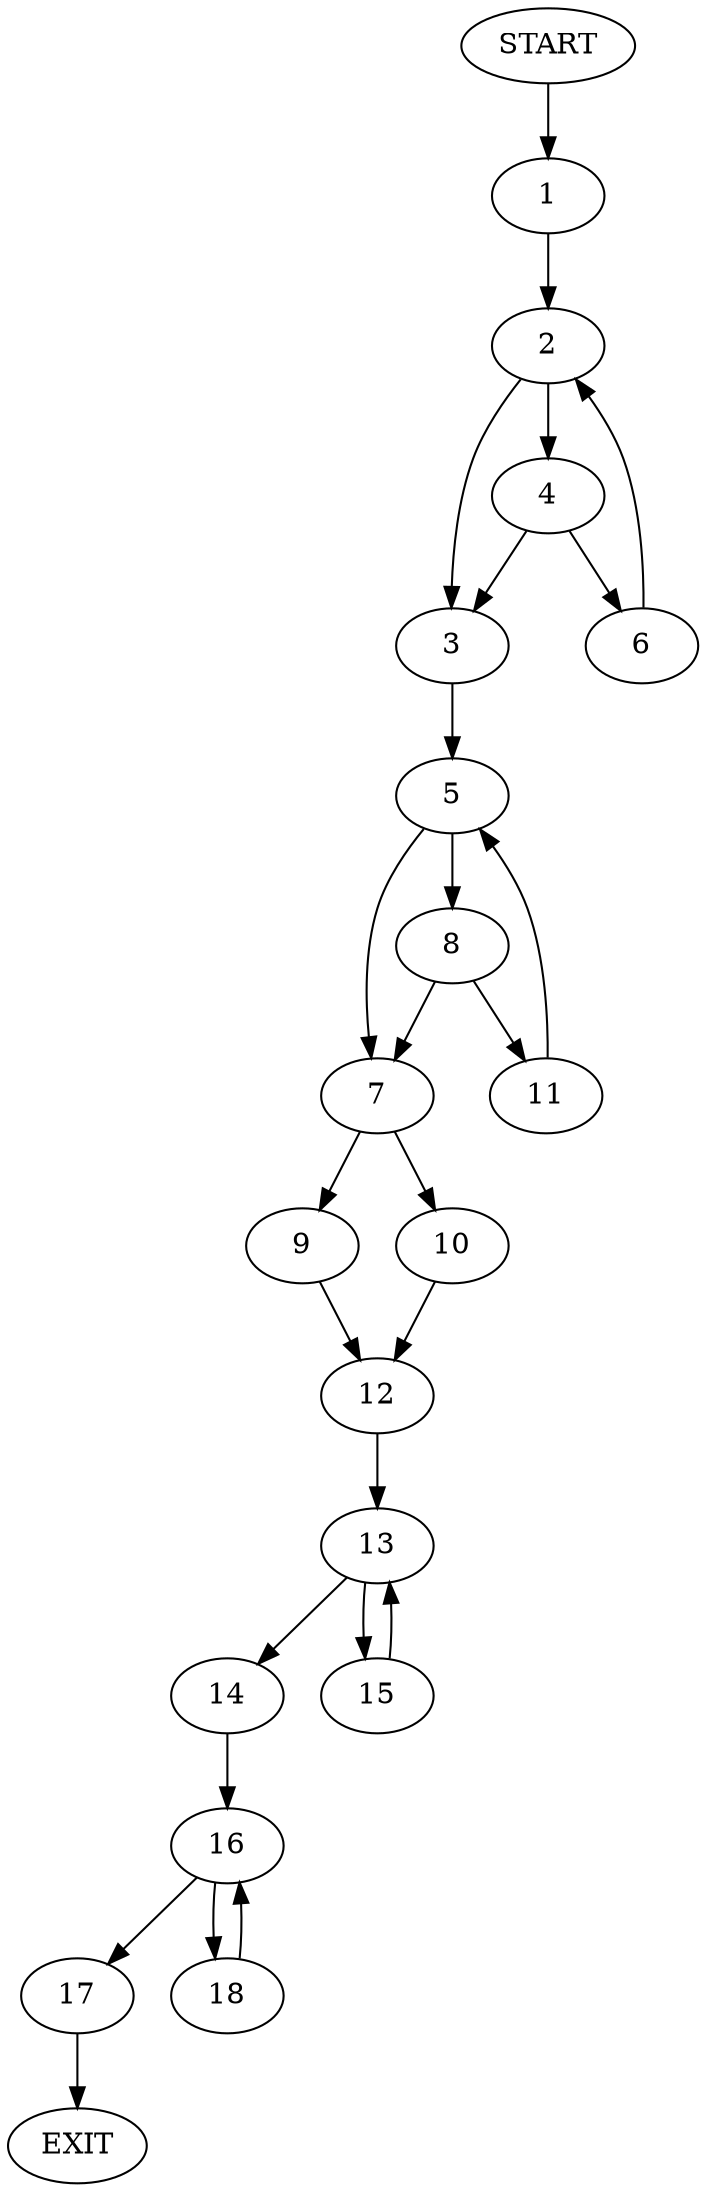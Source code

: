 digraph {
0 [label="START"]
19 [label="EXIT"]
0 -> 1
1 -> 2
2 -> 3
2 -> 4
3 -> 5
4 -> 6
4 -> 3
6 -> 2
5 -> 7
5 -> 8
7 -> 9
7 -> 10
8 -> 7
8 -> 11
11 -> 5
9 -> 12
10 -> 12
12 -> 13
13 -> 14
13 -> 15
14 -> 16
15 -> 13
16 -> 17
16 -> 18
17 -> 19
18 -> 16
}
